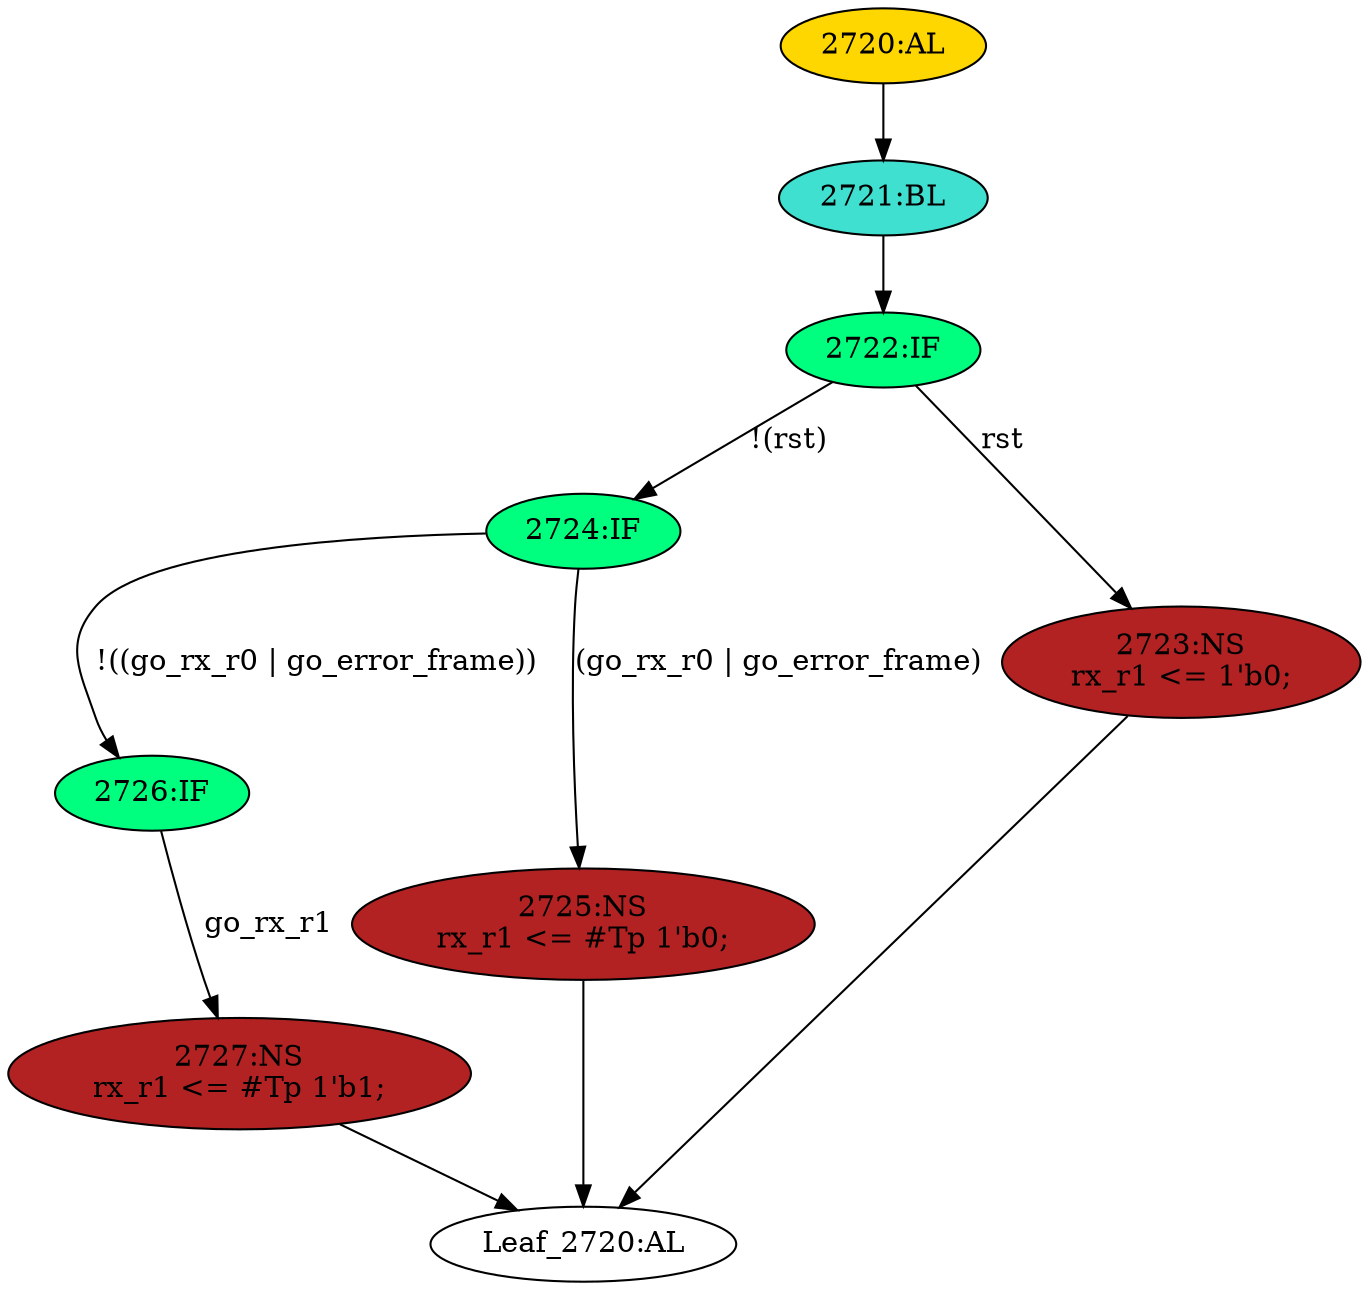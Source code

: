 strict digraph "" {
	node [label="\N"];
	"2720:AL"	 [ast="<pyverilog.vparser.ast.Always object at 0x7f44f692ed50>",
		clk_sens=True,
		fillcolor=gold,
		label="2720:AL",
		sens="['clk', 'rst']",
		statements="[]",
		style=filled,
		typ=Always,
		use_var="['go_rx_r0', 'rst', 'go_error_frame', 'go_rx_r1']"];
	"2721:BL"	 [ast="<pyverilog.vparser.ast.Block object at 0x7f44f692eed0>",
		fillcolor=turquoise,
		label="2721:BL",
		statements="[]",
		style=filled,
		typ=Block];
	"2720:AL" -> "2721:BL"	 [cond="[]",
		lineno=None];
	"2722:IF"	 [ast="<pyverilog.vparser.ast.IfStatement object at 0x7f44f692ef10>",
		fillcolor=springgreen,
		label="2722:IF",
		statements="[]",
		style=filled,
		typ=IfStatement];
	"2724:IF"	 [ast="<pyverilog.vparser.ast.IfStatement object at 0x7f44f692ef90>",
		fillcolor=springgreen,
		label="2724:IF",
		statements="[]",
		style=filled,
		typ=IfStatement];
	"2722:IF" -> "2724:IF"	 [cond="['rst']",
		label="!(rst)",
		lineno=2722];
	"2723:NS"	 [ast="<pyverilog.vparser.ast.NonblockingSubstitution object at 0x7f44f691c590>",
		fillcolor=firebrick,
		label="2723:NS
rx_r1 <= 1'b0;",
		statements="[<pyverilog.vparser.ast.NonblockingSubstitution object at 0x7f44f691c590>]",
		style=filled,
		typ=NonblockingSubstitution];
	"2722:IF" -> "2723:NS"	 [cond="['rst']",
		label=rst,
		lineno=2722];
	"2721:BL" -> "2722:IF"	 [cond="[]",
		lineno=None];
	"2726:IF"	 [ast="<pyverilog.vparser.ast.IfStatement object at 0x7f44f692efd0>",
		fillcolor=springgreen,
		label="2726:IF",
		statements="[]",
		style=filled,
		typ=IfStatement];
	"2724:IF" -> "2726:IF"	 [cond="['go_rx_r0', 'go_error_frame']",
		label="!((go_rx_r0 | go_error_frame))",
		lineno=2724];
	"2725:NS"	 [ast="<pyverilog.vparser.ast.NonblockingSubstitution object at 0x7f44f691c310>",
		fillcolor=firebrick,
		label="2725:NS
rx_r1 <= #Tp 1'b0;",
		statements="[<pyverilog.vparser.ast.NonblockingSubstitution object at 0x7f44f691c310>]",
		style=filled,
		typ=NonblockingSubstitution];
	"2724:IF" -> "2725:NS"	 [cond="['go_rx_r0', 'go_error_frame']",
		label="(go_rx_r0 | go_error_frame)",
		lineno=2724];
	"2727:NS"	 [ast="<pyverilog.vparser.ast.NonblockingSubstitution object at 0x7f44f691c090>",
		fillcolor=firebrick,
		label="2727:NS
rx_r1 <= #Tp 1'b1;",
		statements="[<pyverilog.vparser.ast.NonblockingSubstitution object at 0x7f44f691c090>]",
		style=filled,
		typ=NonblockingSubstitution];
	"Leaf_2720:AL"	 [def_var="['rx_r1']",
		label="Leaf_2720:AL"];
	"2727:NS" -> "Leaf_2720:AL"	 [cond="[]",
		lineno=None];
	"2726:IF" -> "2727:NS"	 [cond="['go_rx_r1']",
		label=go_rx_r1,
		lineno=2726];
	"2723:NS" -> "Leaf_2720:AL"	 [cond="[]",
		lineno=None];
	"2725:NS" -> "Leaf_2720:AL"	 [cond="[]",
		lineno=None];
}
